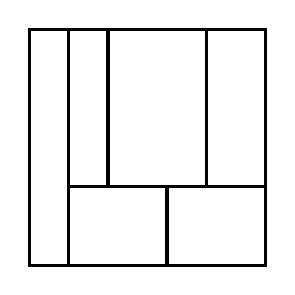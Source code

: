 \begin{tikzpicture}[very thick, scale=.5]
    \draw (0,0) rectangle (1,6);
    \draw (1,2) rectangle (2,6);
    \draw (2,2) rectangle (9/2,6);
    \draw (9/2,2) rectangle (6,6);
    \draw (1,0) rectangle (7/2,2);
    \draw (7/2,0) rectangle (6,2);
\end{tikzpicture}
